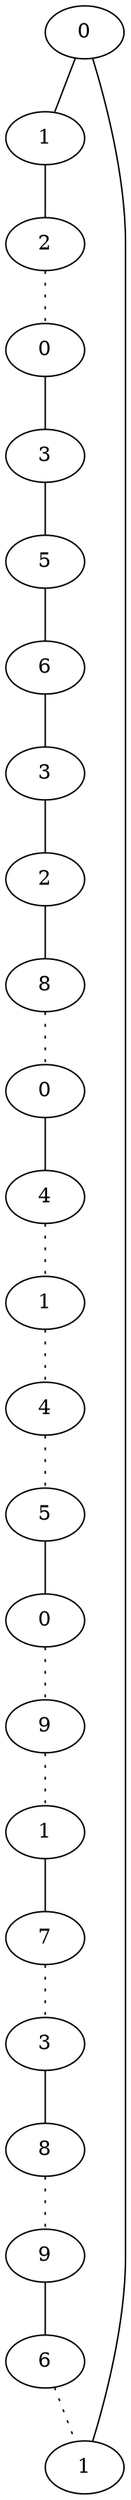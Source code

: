 graph {
a0[label=0];
a1[label=1];
a2[label=2];
a3[label=0];
a4[label=3];
a5[label=5];
a6[label=6];
a7[label=3];
a8[label=2];
a9[label=8];
a10[label=0];
a11[label=4];
a12[label=1];
a13[label=4];
a14[label=5];
a15[label=0];
a16[label=9];
a17[label=1];
a18[label=7];
a19[label=3];
a20[label=8];
a21[label=9];
a22[label=6];
a23[label=1];
a0 -- a1;
a0 -- a23;
a1 -- a2;
a2 -- a3 [style=dotted];
a3 -- a4;
a4 -- a5;
a5 -- a6;
a6 -- a7;
a7 -- a8;
a8 -- a9;
a9 -- a10 [style=dotted];
a10 -- a11;
a11 -- a12 [style=dotted];
a12 -- a13 [style=dotted];
a13 -- a14 [style=dotted];
a14 -- a15;
a15 -- a16 [style=dotted];
a16 -- a17 [style=dotted];
a17 -- a18;
a18 -- a19 [style=dotted];
a19 -- a20;
a20 -- a21 [style=dotted];
a21 -- a22;
a22 -- a23 [style=dotted];
}
